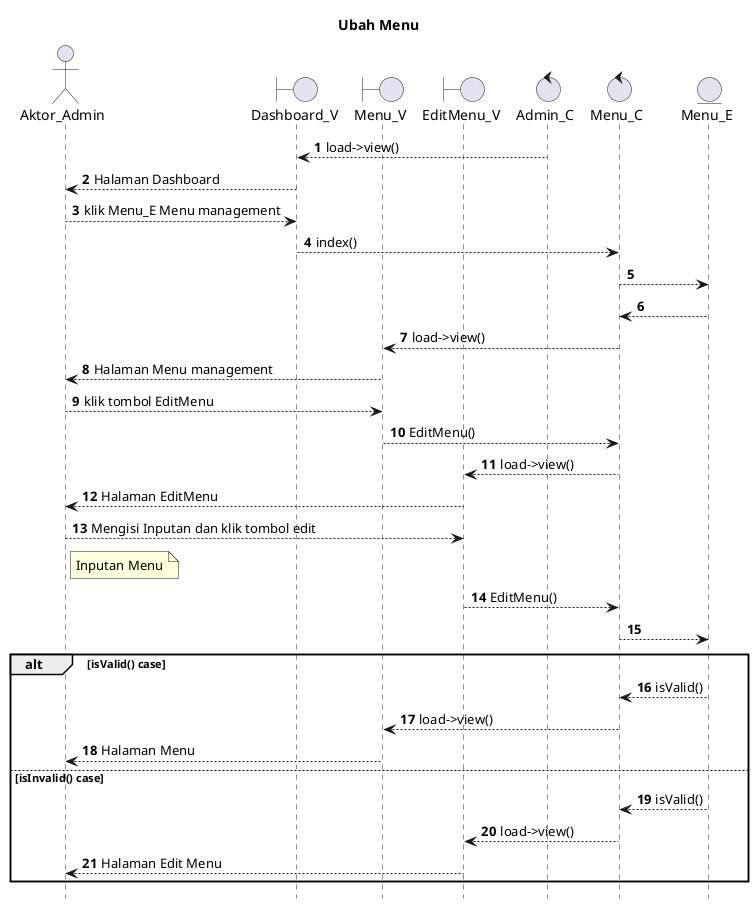 @startuml

autonumber
hide footbox
title Ubah Menu

Actor Aktor_Admin
boundary Dashboard_V
boundary Menu_V
boundary EditMenu_V
control Admin_C
control Menu_C
Entity Menu_E

Admin_C --> Dashboard_V: load->view()
Dashboard_V --> Aktor_Admin: Halaman Dashboard
Aktor_Admin --> Dashboard_V: klik Menu_E Menu management
Dashboard_V --> Menu_C: index()
Menu_C --> Menu_E:
    
    Menu_E --> Menu_C:
    Menu_C --> Menu_V: load->view()
    Menu_V --> Aktor_Admin: Halaman Menu management

Aktor_Admin --> Menu_V: klik tombol EditMenu
Menu_V --> Menu_C: EditMenu()
Menu_C --> EditMenu_V: load->view()
EditMenu_V --> Aktor_Admin: Halaman EditMenu

Aktor_Admin --> EditMenu_V: Mengisi Inputan dan klik tombol edit
    note right of Aktor_Admin
        Inputan Menu
            end note
EditMenu_V --> Menu_C: EditMenu()
Menu_C --> Menu_E:

alt isValid() case
    
    Menu_E --> Menu_C: isValid()
    Menu_C --> Menu_V: load->view()
    Menu_V --> Aktor_Admin: Halaman Menu

else isInvalid() case
    
    Menu_E --> Menu_C: isValid()
    Menu_C --> EditMenu_V: load->view()
    EditMenu_V --> Aktor_Admin: Halaman Edit Menu

end
@enduml